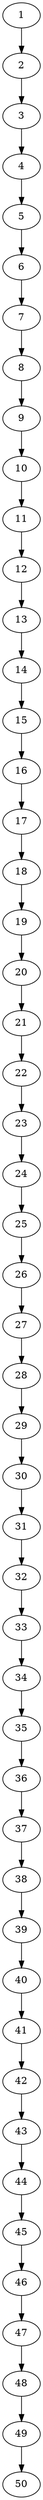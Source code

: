 // DAG automatically generated by daggen at Thu Oct  3 14:07:56 2019
// ./daggen --dot -n 50 --ccr 0.4 --fat 0.1 --regular 0.9 --density 0.7 --mindata 5242880 --maxdata 52428800 
digraph G {
  1 [size="85952000", alpha="0.16", expect_size="34380800"] 
  1 -> 2 [size ="34380800"]
  2 [size="74106880", alpha="0.03", expect_size="29642752"] 
  2 -> 3 [size ="29642752"]
  3 [size="97858560", alpha="0.14", expect_size="39143424"] 
  3 -> 4 [size ="39143424"]
  4 [size="21429760", alpha="0.10", expect_size="8571904"] 
  4 -> 5 [size ="8571904"]
  5 [size="115320320", alpha="0.14", expect_size="46128128"] 
  5 -> 6 [size ="46128128"]
  6 [size="72476160", alpha="0.14", expect_size="28990464"] 
  6 -> 7 [size ="28990464"]
  7 [size="111923200", alpha="0.01", expect_size="44769280"] 
  7 -> 8 [size ="44769280"]
  8 [size="55365120", alpha="0.03", expect_size="22146048"] 
  8 -> 9 [size ="22146048"]
  9 [size="113640960", alpha="0.02", expect_size="45456384"] 
  9 -> 10 [size ="45456384"]
  10 [size="31063040", alpha="0.06", expect_size="12425216"] 
  10 -> 11 [size ="12425216"]
  11 [size="85153280", alpha="0.01", expect_size="34061312"] 
  11 -> 12 [size ="34061312"]
  12 [size="60024320", alpha="0.12", expect_size="24009728"] 
  12 -> 13 [size ="24009728"]
  13 [size="77719040", alpha="0.18", expect_size="31087616"] 
  13 -> 14 [size ="31087616"]
  14 [size="43059200", alpha="0.18", expect_size="17223680"] 
  14 -> 15 [size ="17223680"]
  15 [size="103577600", alpha="0.15", expect_size="41431040"] 
  15 -> 16 [size ="41431040"]
  16 [size="70950400", alpha="0.18", expect_size="28380160"] 
  16 -> 17 [size ="28380160"]
  17 [size="33978880", alpha="0.04", expect_size="13591552"] 
  17 -> 18 [size ="13591552"]
  18 [size="37767680", alpha="0.15", expect_size="15107072"] 
  18 -> 19 [size ="15107072"]
  19 [size="57564160", alpha="0.14", expect_size="23025664"] 
  19 -> 20 [size ="23025664"]
  20 [size="69998080", alpha="0.03", expect_size="27999232"] 
  20 -> 21 [size ="27999232"]
  21 [size="103984640", alpha="0.03", expect_size="41593856"] 
  21 -> 22 [size ="41593856"]
  22 [size="110443520", alpha="0.14", expect_size="44177408"] 
  22 -> 23 [size ="44177408"]
  23 [size="65658880", alpha="0.20", expect_size="26263552"] 
  23 -> 24 [size ="26263552"]
  24 [size="55078400", alpha="0.07", expect_size="22031360"] 
  24 -> 25 [size ="22031360"]
  25 [size="42257920", alpha="0.11", expect_size="16903168"] 
  25 -> 26 [size ="16903168"]
  26 [size="14630400", alpha="0.05", expect_size="5852160"] 
  26 -> 27 [size ="5852160"]
  27 [size="120002560", alpha="0.16", expect_size="48001024"] 
  27 -> 28 [size ="48001024"]
  28 [size="26478080", alpha="0.14", expect_size="10591232"] 
  28 -> 29 [size ="10591232"]
  29 [size="112821760", alpha="0.09", expect_size="45128704"] 
  29 -> 30 [size ="45128704"]
  30 [size="80363520", alpha="0.07", expect_size="32145408"] 
  30 -> 31 [size ="32145408"]
  31 [size="96875520", alpha="0.18", expect_size="38750208"] 
  31 -> 32 [size ="38750208"]
  32 [size="117240320", alpha="0.16", expect_size="46896128"] 
  32 -> 33 [size ="46896128"]
  33 [size="84490240", alpha="0.05", expect_size="33796096"] 
  33 -> 34 [size ="33796096"]
  34 [size="83379200", alpha="0.20", expect_size="33351680"] 
  34 -> 35 [size ="33351680"]
  35 [size="122229760", alpha="0.09", expect_size="48891904"] 
  35 -> 36 [size ="48891904"]
  36 [size="67328000", alpha="0.09", expect_size="26931200"] 
  36 -> 37 [size ="26931200"]
  37 [size="96010240", alpha="0.12", expect_size="38404096"] 
  37 -> 38 [size ="38404096"]
  38 [size="71165440", alpha="0.19", expect_size="28466176"] 
  38 -> 39 [size ="28466176"]
  39 [size="35048960", alpha="0.14", expect_size="14019584"] 
  39 -> 40 [size ="14019584"]
  40 [size="88194560", alpha="0.18", expect_size="35277824"] 
  40 -> 41 [size ="35277824"]
  41 [size="130598400", alpha="0.18", expect_size="52239360"] 
  41 -> 42 [size ="52239360"]
  42 [size="116341760", alpha="0.15", expect_size="46536704"] 
  42 -> 43 [size ="46536704"]
  43 [size="92336640", alpha="0.20", expect_size="36934656"] 
  43 -> 44 [size ="36934656"]
  44 [size="123200000", alpha="0.12", expect_size="49280000"] 
  44 -> 45 [size ="49280000"]
  45 [size="120921600", alpha="0.09", expect_size="48368640"] 
  45 -> 46 [size ="48368640"]
  46 [size="58004480", alpha="0.07", expect_size="23201792"] 
  46 -> 47 [size ="23201792"]
  47 [size="110261760", alpha="0.03", expect_size="44104704"] 
  47 -> 48 [size ="44104704"]
  48 [size="62632960", alpha="0.01", expect_size="25053184"] 
  48 -> 49 [size ="25053184"]
  49 [size="57751040", alpha="0.16", expect_size="23100416"] 
  49 -> 50 [size ="23100416"]
  50 [size="22100480", alpha="0.02", expect_size="8840192"] 
}
